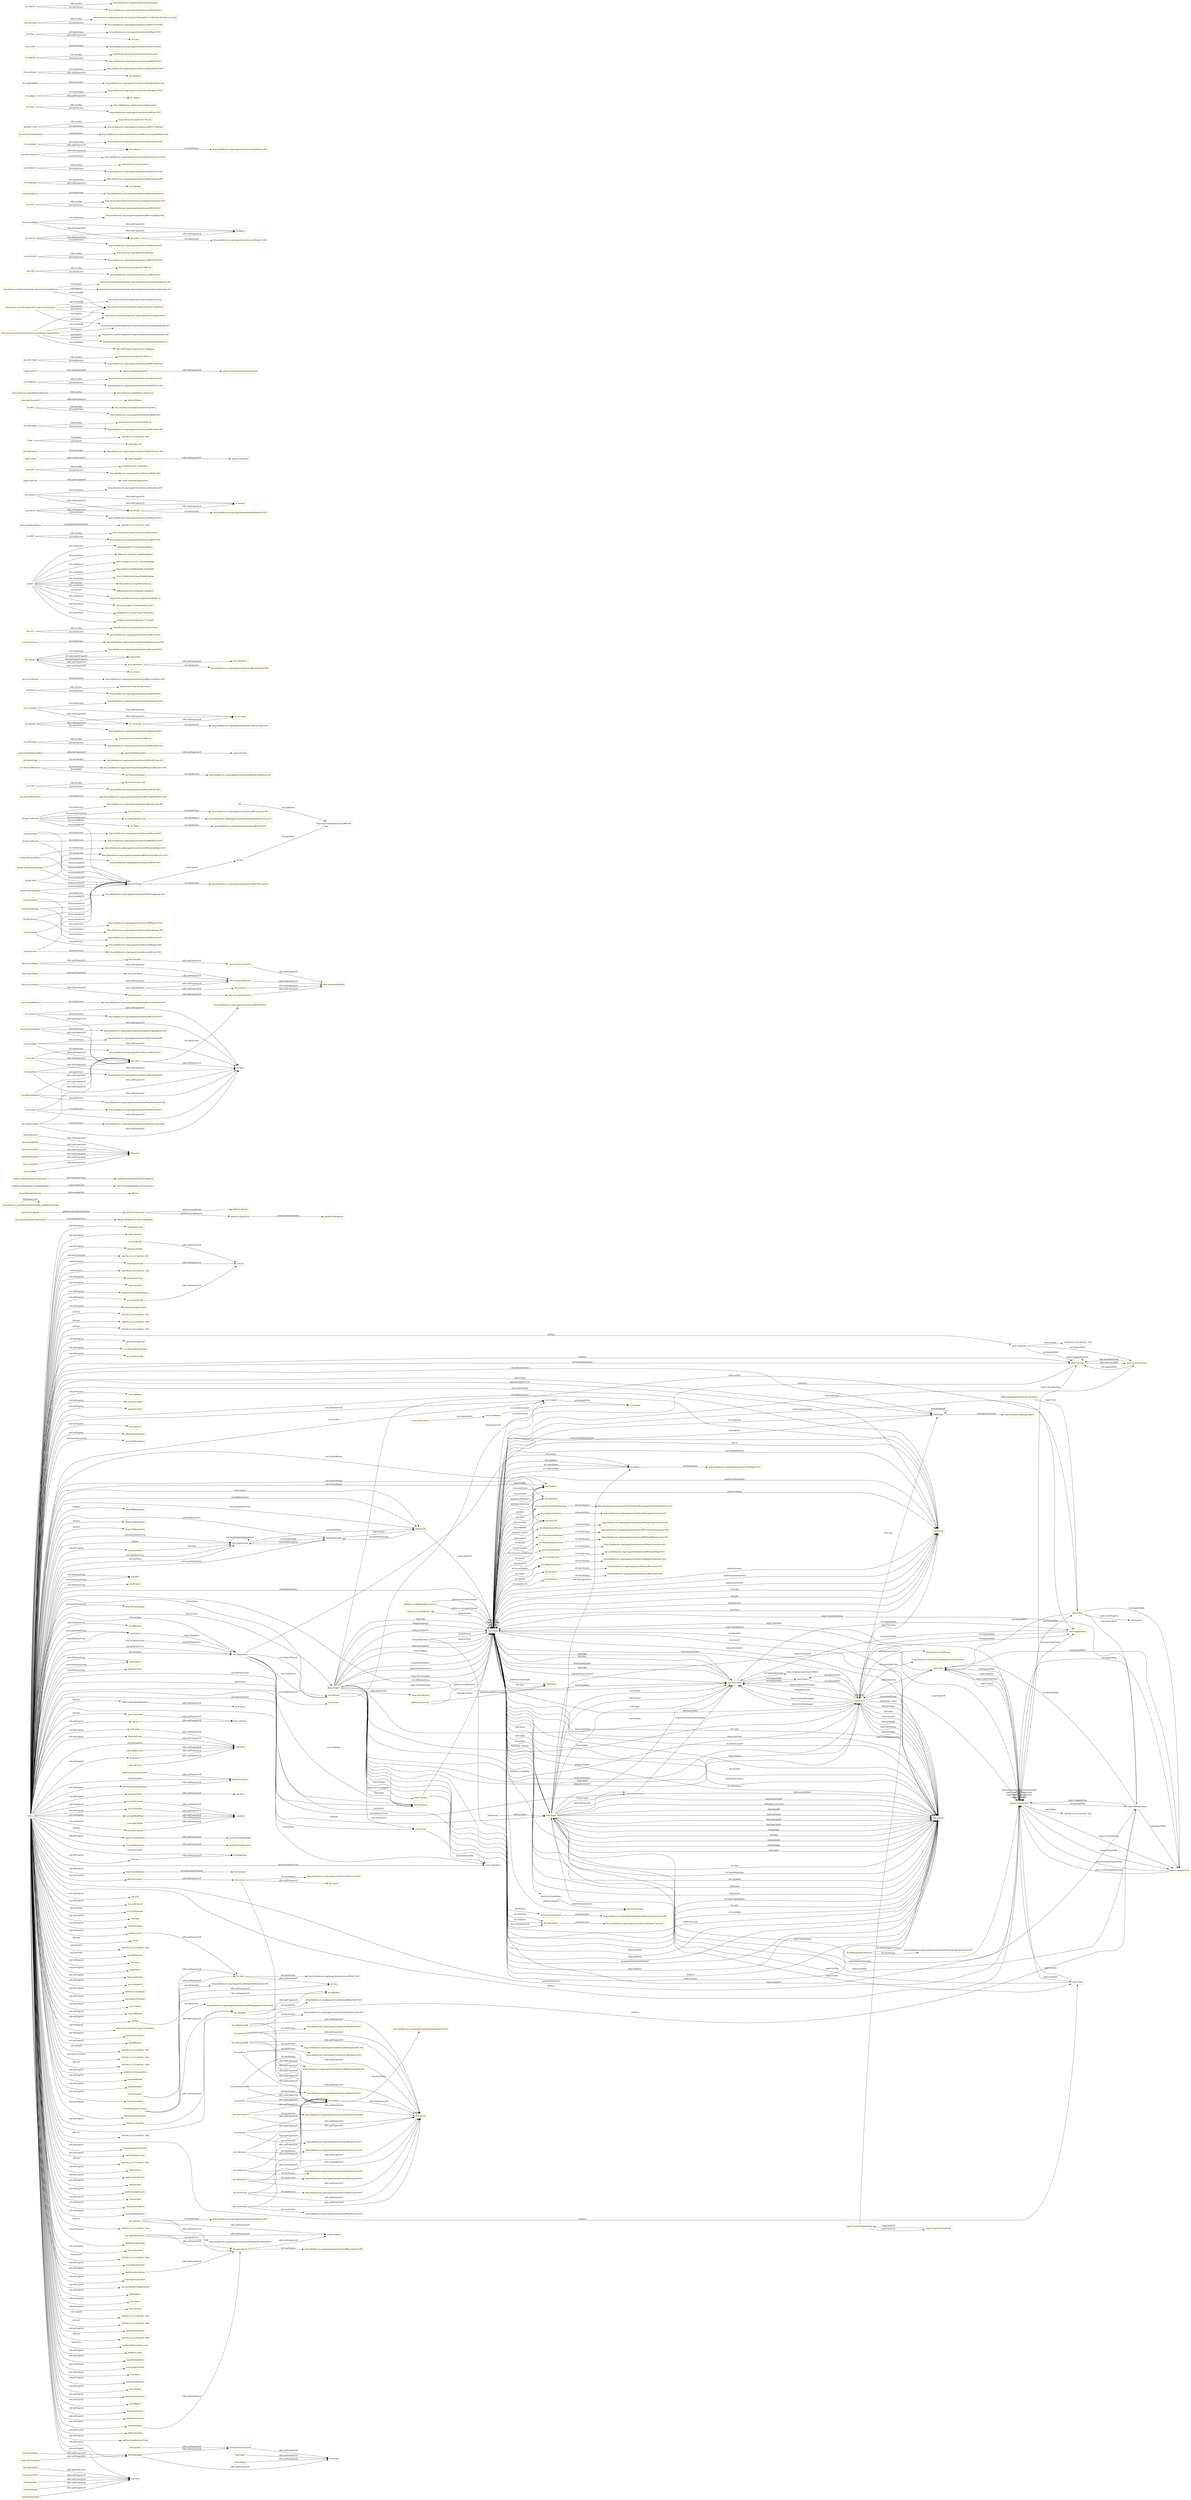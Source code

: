 digraph ar2dtool_diagram { 
rankdir=LR;
size="1501"
node [shape = rectangle, color="orange"]; "scm:SCMVocabulary" "scm:SCMHarvester" "scm:TrueMerge" "scm:Merge" "scm:FastForward" "scm:Commit" "scm:Branch" "scm:Action" "scm:Repository" "doap:BKRepository" "doap:ArchRepository" "doap:CVSRepository" "-50878c22:1537e9f35fc:-7ffb" "org:Organization" "org:Project" "org:Membership" "org:Role" "org:OrganizationalCollaboration" "org:Product" "org:Person" "org:ORGVocabulary" "org:Affiliation" "skos:Concept" "ff6edbc7f0489157ac38e5314a4dfaba" "org:Position" "platform:Operation" "platform:Result" "platform:Endpoint" "platform:Signature" "platform:Parameter" "platform:Vocabulary" "platform:Domain" "platform:Harvester" "platform:LinkedDataMicroService" "platform:Entry" "foaf:Image" "foaf:Project" "foaf:Agent" "foaf:Document" "rdfs:Class" "http://www.w3.org/2003/01/geo/wgs84_pos#SpatialThing" "foaf:OnlineAccount" "foaf:Person" "foaf:Organization" "foaf:Group" "-50878c22:1537e9f35fc:-7ff5" "skos:OrderedCollection" "skos:Collection" "skos:ConceptScheme" "a5abf02d149abe48ab120060b4d92dbc" "orgw3:Post" "6a99d104cbb2f5d858ac0f6f33d9ef56" "f0862cedebfd88a393692d51f61fc9c0" "orgw3:Site" "orgw3:FormalOrganization" "orgw3:OrganizationalCollaboration" "7c0675f3348d09e5db2e5e87610ea91c" "orgw3:Organization" "orgw3:Role" "orgw3:OrganizationalUnit" "orgw3:ChangeEvent" "orgw3:Membership" ; /*classes style*/
	"skos:definition" -> "skos:note" [ label = "rdfs:subPropertyOf" ];
	"dct:created" -> "dc:date" [ label = "rdfs:subPropertyOf" ];
	"dct:created" -> "http://dublincore.org/usage/terms/history/#created-003" [ label = "dct:hasVersion" ];
	"dct:created" -> "dct:date" [ label = "rdfs:subPropertyOf" ];
	"foaf:skypeID" -> "foaf:nick" [ label = "rdfs:subPropertyOf" ];
	"dct:accrualMethod" -> "http://dublincore.org/usage/terms/history/#accrualMethod-003" [ label = "dct:hasVersion" ];
	"skos:narrowerTransitive" -> "skos:semanticRelation" [ label = "rdfs:subPropertyOf" ];
	"dct:BibliographicResource" -> "http://dublincore.org/usage/terms/history/#BibliographicResource-001" [ label = "dct:hasVersion" ];
	"dctype:Sound" -> "dct:DCMIType" [ label = "dcam:memberOf" ];
	"dctype:Sound" -> "http://dublincore.org/usage/terms/history/#Sound-003" [ label = "dct:hasVersion" ];
	"dct:accrualPeriodicity" -> "http://dublincore.org/usage/terms/history/#accrualPeriodicity-003" [ label = "dct:hasVersion" ];
	"dct:LicenseDocument" -> "http://dublincore.org/usage/terms/history/#LicenseDocument-001" [ label = "dct:hasVersion" ];
	"dct:description" -> "dc:description" [ label = "rdfs:subPropertyOf" ];
	"dct:description" -> "http://dublincore.org/usage/terms/history/#descriptionT-001" [ label = "dct:hasVersion" ];
	"scm:lastBuildDate" -> "scm:date" [ label = "rdfs:subPropertyOf" ];
	"dctype:Software" -> "dct:DCMIType" [ label = "dcam:memberOf" ];
	"dctype:Software" -> "http://dublincore.org/usage/terms/history/#Software-003" [ label = "dct:hasVersion" ];
	"dct:UDC" -> "http://www.udcc.org/" [ label = "rdfs:seeAlso" ];
	"dct:UDC" -> "http://dublincore.org/usage/terms/history/#UDC-003" [ label = "dct:hasVersion" ];
	"dct:isReplacedBy" -> "dc:relation" [ label = "rdfs:subPropertyOf" ];
	"dct:isReplacedBy" -> "dct:relation" [ label = "rdfs:subPropertyOf" ];
	"dct:isReplacedBy" -> "http://dublincore.org/usage/terms/history/#isReplacedBy-003" [ label = "dct:hasVersion" ];
	"skos:mappingRelation" -> "skos:semanticRelation" [ label = "rdfs:subPropertyOf" ];
	"dct:hasPart" -> "dc:relation" [ label = "rdfs:subPropertyOf" ];
	"dct:hasPart" -> "http://dublincore.org/usage/terms/history/#hasPart-003" [ label = "dct:hasVersion" ];
	"dct:hasPart" -> "dct:relation" [ label = "rdfs:subPropertyOf" ];
	"dct:Agent" -> "http://dublincore.org/usage/terms/history/#Agent-001" [ label = "dct:hasVersion" ];
	"scm:Commit" -> "scm:Merge" [ label = "owl:disjointWith" ];
	"dctype:InteractiveResource" -> "dct:DCMIType" [ label = "dcam:memberOf" ];
	"dctype:InteractiveResource" -> "http://dublincore.org/usage/terms/history/#InteractiveResource-003" [ label = "dct:hasVersion" ];
	"skos:broader" -> "skos:broaderTransitive" [ label = "rdfs:subPropertyOf" ];
	"dct:source" -> "dc:source" [ label = "rdfs:subPropertyOf" ];
	"dct:source" -> "dct:relation" [ label = "rdfs:subPropertyOf" ];
	"dct:source" -> "http://dublincore.org/usage/terms/history/#sourceT-001" [ label = "dct:hasVersion" ];
	"skos:ConceptScheme" -> "skos:Concept" [ label = "owl:disjointWith" ];
	"dct:PhysicalResource" -> "http://dublincore.org/usage/terms/history/#PhysicalResource-001" [ label = "dct:hasVersion" ];
	"dct:relation" -> "http://dublincore.org/usage/terms/history/#relationT-001" [ label = "dct:hasVersion" ];
	"dct:relation" -> "dc:relation" [ label = "rdfs:subPropertyOf" ];
	"dct:isPartOf" -> "dc:relation" [ label = "rdfs:subPropertyOf" ];
	"dct:isPartOf" -> "dct:relation" [ label = "rdfs:subPropertyOf" ];
	"dct:isPartOf" -> "http://dublincore.org/usage/terms/history/#isPartOf-003" [ label = "dct:hasVersion" ];
	"foaf:weblog" -> "foaf:page" [ label = "rdfs:subPropertyOf" ];
	"platform:description" -> "dct:description" [ label = "rdfs:subPropertyOf" ];
	"dct:MediaType" -> "http://dublincore.org/usage/terms/history/#MediaType-001" [ label = "dct:hasVersion" ];
	"orgw3:originalOrganization" -> "prov:used" [ label = "rdfs:subPropertyOf" ];
	"dct:AgentClass" -> "http://dublincore.org/usage/terms/history/#AgentClass-003" [ label = "dct:hasVersion" ];
	"orgw3:hasPrimarySite" -> "orgw3:hasSite" [ label = "rdfs:subPropertyOf" ];
	"dct:tableOfContents" -> "dct:description" [ label = "rdfs:subPropertyOf" ];
	"dct:tableOfContents" -> "dc:description" [ label = "rdfs:subPropertyOf" ];
	"dct:tableOfContents" -> "http://dublincore.org/usage/terms/history/#tableOfContents-003" [ label = "dct:hasVersion" ];
	"dct:RFC5646" -> "http://www.ietf.org/rfc/rfc5646.txt" [ label = "rdfs:seeAlso" ];
	"dct:RFC5646" -> "http://dublincore.org/usage/terms/history/#RFC5646-001" [ label = "dct:hasVersion" ];
	"skos:broadMatch" -> "skos:broader" [ label = "rdfs:subPropertyOf" ];
	"skos:broadMatch" -> "skos:mappingRelation" [ label = "rdfs:subPropertyOf" ];
	"dct:dateCopyrighted" -> "dct:date" [ label = "rdfs:subPropertyOf" ];
	"dct:dateCopyrighted" -> "dc:date" [ label = "rdfs:subPropertyOf" ];
	"dct:dateCopyrighted" -> "http://dublincore.org/usage/terms/history/#dateCopyrighted-002" [ label = "dct:hasVersion" ];
	"dct:coverage" -> "http://dublincore.org/usage/terms/history/#coverageT-001" [ label = "dct:hasVersion" ];
	"dct:coverage" -> "dc:coverage" [ label = "rdfs:subPropertyOf" ];
	"dct:NLM" -> "http://wwwcf.nlm.nih.gov/class/" [ label = "rdfs:seeAlso" ];
	"dct:NLM" -> "http://dublincore.org/usage/terms/history/#NLM-002" [ label = "dct:hasVersion" ];
	"dct:accrualPolicy" -> "http://dublincore.org/usage/terms/history/#accrualPolicy-003" [ label = "dct:hasVersion" ];
	"skos:related" -> "skos:semanticRelation" [ label = "rdfs:subPropertyOf" ];
	"dct:creator" -> "http://dublincore.org/usage/terms/history/#creatorT-002" [ label = "dct:hasVersion" ];
	"dct:creator" -> "foaf:maker" [ label = "owl:equivalentProperty" ];
	"dct:creator" -> "dct:contributor" [ label = "rdfs:subPropertyOf" ];
	"dct:creator" -> "dc:creator" [ label = "rdfs:subPropertyOf" ];
	"dct:provenance" -> "http://dublincore.org/usage/terms/history/#provenance-002" [ label = "dct:hasVersion" ];
	"dctype:Collection" -> "dct:DCMIType" [ label = "dcam:memberOf" ];
	"dctype:Collection" -> "http://dublincore.org/usage/terms/history/#Collection-003" [ label = "dct:hasVersion" ];
	"dct:LCC" -> "http://lcweb.loc.gov/catdir/cpso/lcco/lcco.html" [ label = "rdfs:seeAlso" ];
	"dct:LCC" -> "http://dublincore.org/usage/terms/history/#LCC-003" [ label = "dct:hasVersion" ];
	"dctype:PhysicalObject" -> "dct:DCMIType" [ label = "dcam:memberOf" ];
	"dctype:PhysicalObject" -> "http://dublincore.org/usage/terms/history/#PhysicalObject-003" [ label = "dct:hasVersion" ];
	"orgw3:" -> "0d6e4a5f3fdf37274537fd5b1dff18b1" [ label = "dct:contributor" ];
	"orgw3:" -> "d86dc3f1c3abfee013a8e69fbeff89ef" [ label = "dct:contributor" ];
	"orgw3:" -> "46871d3368c4413a33173903f4298d08" [ label = "dct:contributor" ];
	"orgw3:" -> "09e2aa954212e2f9ba62d6c7b3bf4db8" [ label = "dct:contributor" ];
	"orgw3:" -> "3d2111f2865526b55ba43f3ddb74a5be" [ label = "dct:contributor" ];
	"orgw3:" -> "http://www.w3.org/TR/vocab-org/" [ label = "rdfs:seeAlso" ];
	"orgw3:" -> "0b0d3f42a455d51f2d9eb49138da6f22" [ label = "dct:contributor" ];
	"orgw3:" -> "http://www.opendatacommons.org/licenses/pddl/1.0/" [ label = "dct:license" ];
	"orgw3:" -> "3353a25832d0e75559c96a8287ac5817" [ label = "dct:contributor" ];
	"orgw3:" -> "dd2bfa421f15c2bed7a5ad77b41c65fc" [ label = "dct:contributor" ];
	"orgw3:" -> "ab5b8ce1020ed5358f1e4ce177cfcc66" [ label = "dct:contributor" ];
	"dct:title" -> "dc:title" [ label = "rdfs:subPropertyOf" ];
	"dct:title" -> "http://dublincore.org/usage/terms/history/#titleT-002" [ label = "dct:hasVersion" ];
	"dct:IMT" -> "http://www.iana.org/assignments/media-types/" [ label = "rdfs:seeAlso" ];
	"dct:IMT" -> "http://dublincore.org/usage/terms/history/#IMT-004" [ label = "dct:hasVersion" ];
	"dct:LocationPeriodOrJurisdiction" -> "http://dublincore.org/usage/terms/history/#LocationPeriodOrJurisdiction-001" [ label = "dct:hasVersion" ];
	"prov:wasDerivedFrom" -> "-50878c22:1537e9f35fc:-7fe9" [ label = "owl:propertyChainAxiom" ];
	"dct:medium" -> "http://dublincore.org/usage/terms/history/#medium-003" [ label = "dct:hasVersion" ];
	"dct:medium" -> "dct:format" [ label = "rdfs:subPropertyOf" ];
	"dct:medium" -> "dc:format" [ label = "rdfs:subPropertyOf" ];
	"dct:available" -> "http://dublincore.org/usage/terms/history/#available-003" [ label = "dct:hasVersion" ];
	"dct:available" -> "dc:date" [ label = "rdfs:subPropertyOf" ];
	"dct:available" -> "dct:date" [ label = "rdfs:subPropertyOf" ];
	"orgw3:Membership" -> "orgw3:ChangeEvent" [ label = "owl:disjointWith" ];
	"orgw3:Membership" -> "orgw3:Site" [ label = "owl:disjointWith" ];
	"foaf:icqChatID" -> "foaf:nick" [ label = "rdfs:subPropertyOf" ];
	"skos:changeNote" -> "skos:note" [ label = "rdfs:subPropertyOf" ];
	"skos:prefLabel" -> "rdfs:label" [ label = "rdfs:subPropertyOf" ];
	"orgw3:hasRegisteredSite" -> "orgw3:hasPrimarySite" [ label = "rdfs:subPropertyOf" ];
	"orgw3:hasUnit" -> "orgw3:hasSubOrganization" [ label = "rdfs:subPropertyOf" ];
	"dct:hasFormat" -> "http://dublincore.org/usage/terms/history/#hasFormat-003" [ label = "dct:hasVersion" ];
	"dct:hasFormat" -> "dct:relation" [ label = "rdfs:subPropertyOf" ];
	"dct:hasFormat" -> "dc:relation" [ label = "rdfs:subPropertyOf" ];
	"foaf:homepage" -> "foaf:page" [ label = "rdfs:subPropertyOf" ];
	"foaf:homepage" -> "foaf:isPrimaryTopicOf" [ label = "rdfs:subPropertyOf" ];
	"scm:projectId" -> "scm:id" [ label = "rdfs:subPropertyOf" ];
	"dct:LinguisticSystem" -> "http://dublincore.org/usage/terms/history/#LinguisticSystem-001" [ label = "dct:hasVersion" ];
	"org:id" -> "skos:notation" [ label = "rdfs:subPropertyOf" ];
	"dct:DDC" -> "http://www.oclc.org/dewey/" [ label = "rdfs:seeAlso" ];
	"dct:DDC" -> "http://dublincore.org/usage/terms/history/#DDC-003" [ label = "dct:hasVersion" ];
	"skos:broaderTransitive" -> "skos:semanticRelation" [ label = "rdfs:subPropertyOf" ];
	"orgw3:headOf" -> "orgw3:memberOf" [ label = "rdfs:subPropertyOf" ];
	"dct:FileFormat" -> "http://dublincore.org/usage/terms/history/#FileFormat-001" [ label = "dct:hasVersion" ];
	"doap:" -> "-50878c22:1537e9f35fc:-7ffc" [ label = "foaf:maker" ];
	"doap:" -> "foaf:index.rdf" [ label = "owl:imports" ];
	"skos:narrowMatch" -> "skos:narrower" [ label = "rdfs:subPropertyOf" ];
	"skos:narrowMatch" -> "skos:mappingRelation" [ label = "rdfs:subPropertyOf" ];
	"skos:hiddenLabel" -> "rdfs:label" [ label = "rdfs:subPropertyOf" ];
	"dct:RFC4646" -> "http://www.ietf.org/rfc/rfc4646.txt" [ label = "rdfs:seeAlso" ];
	"dct:RFC4646" -> "http://dublincore.org/usage/terms/history/#RFC4646-001" [ label = "dct:hasVersion" ];
	"dct:Frequency" -> "http://dublincore.org/usage/terms/history/#Frequency-001" [ label = "dct:hasVersion" ];
	"foaf:maker" -> "dct:creator" [ label = "owl:equivalentProperty" ];
	"dct:bibliographicCitation" -> "http://dublincore.org/usage/terms/history/#bibliographicCitation-002" [ label = "dct:hasVersion" ];
	"dct:bibliographicCitation" -> "dc:identifier" [ label = "rdfs:subPropertyOf" ];
	"dct:bibliographicCitation" -> "dct:identifier" [ label = "rdfs:subPropertyOf" ];
	"dct:replaces" -> "http://dublincore.org/usage/terms/history/#replaces-003" [ label = "dct:hasVersion" ];
	"dct:replaces" -> "dc:relation" [ label = "rdfs:subPropertyOf" ];
	"dct:replaces" -> "dct:relation" [ label = "rdfs:subPropertyOf" ];
	"dct:Box" -> "http://dublincore.org/documents/dcmi-box/" [ label = "rdfs:seeAlso" ];
	"dct:Box" -> "http://dublincore.org/usage/terms/history/#Box-003" [ label = "dct:hasVersion" ];
	"orgw3:Organization" -> "orgw3:Role" [ label = "owl:disjointWith" ];
	"orgw3:Organization" -> "orgw3:ChangeEvent" [ label = "owl:disjointWith" ];
	"orgw3:Organization" -> "foaf:Organization" [ label = "owl:equivalentClass" ];
	"orgw3:Organization" -> "orgw3:Membership" [ label = "owl:disjointWith" ];
	"orgw3:Organization" -> "orgw3:Site" [ label = "owl:disjointWith" ];
	"orgw3:Organization" -> "-50878c22:1537e9f35fc:-7ff2" [ label = "owl:hasKey" ];
	"scm:lastCommit" -> "scm:date" [ label = "rdfs:subPropertyOf" ];
	"skos:topConceptOf" -> "skos:inScheme" [ label = "rdfs:subPropertyOf" ];
	"doap:old-homepage" -> "foaf:homepage" [ label = "rdfs:subPropertyOf" ];
	"dct:" -> "http://purl.org/dc/aboutdcmi#DCMI" [ label = "dct:publisher" ];
	"http://www.w3.org/2004/02/skos/core" -> "http://www.w3.org/TR/skos-reference/" [ label = "rdfs:seeAlso" ];
	"foaf:openid" -> "foaf:isPrimaryTopicOf" [ label = "rdfs:subPropertyOf" ];
	"dct:temporal" -> "dct:coverage" [ label = "rdfs:subPropertyOf" ];
	"dct:temporal" -> "http://dublincore.org/usage/terms/history/#temporal-003" [ label = "dct:hasVersion" ];
	"dct:temporal" -> "dc:coverage" [ label = "rdfs:subPropertyOf" ];
	"dct:ISO639-2" -> "http://lcweb.loc.gov/standards/iso639-2/langhome.html" [ label = "rdfs:seeAlso" ];
	"dct:ISO639-2" -> "http://dublincore.org/usage/terms/history/#ISO639-2-003" [ label = "dct:hasVersion" ];
	"dct:valid" -> "dc:date" [ label = "rdfs:subPropertyOf" ];
	"dct:valid" -> "dct:date" [ label = "rdfs:subPropertyOf" ];
	"dct:valid" -> "http://dublincore.org/usage/terms/history/#valid-003" [ label = "dct:hasVersion" ];
	"scm:signUpDate" -> "scm:date" [ label = "rdfs:subPropertyOf" ];
	"skos:relatedMatch" -> "skos:related" [ label = "rdfs:subPropertyOf" ];
	"skos:relatedMatch" -> "skos:mappingRelation" [ label = "rdfs:subPropertyOf" ];
	"orgw3:subOrganizationOf" -> "orgw3:transitiveSubOrganizationOf" [ label = "rdfs:subPropertyOf" ];
	"dct:RFC3066" -> "http://www.ietf.org/rfc/rfc3066.txt" [ label = "rdfs:seeAlso" ];
	"dct:RFC3066" -> "http://dublincore.org/usage/terms/history/#RFC3066-002" [ label = "dct:hasVersion" ];
	"doap:name" -> "rdfs:label" [ label = "rdfs:subPropertyOf" ];
	"platform:providesDomain" -> "platform:domain" [ label = "rdfs:subPropertyOf" ];
	"http://www.smartdeveloperhub.org/vocabulary/scm" -> "http://www.smartdeveloperhub.org/vocabulary/v1/organization" [ label = "owl:imports" ];
	"http://www.smartdeveloperhub.org/vocabulary/scm" -> "http://www.smartdeveloperhub.org/vocabulary/v1/platform" [ label = "owl:imports" ];
	"http://www.smartdeveloperhub.org/vocabulary/scm" -> "http://www.smartdeveloperhub.org/vocabulary/external/doap/doap.rdf" [ label = "owl:imports" ];
	"http://www.smartdeveloperhub.org/vocabulary/scm" -> "http://www.smartdeveloperhub.org/vocabulary/v1/scm" [ label = "owl:versionIRI" ];
	"dct:extent" -> "http://dublincore.org/usage/terms/history/#extent-003" [ label = "dct:hasVersion" ];
	"dct:extent" -> "dc:format" [ label = "rdfs:subPropertyOf" ];
	"dct:extent" -> "dct:format" [ label = "rdfs:subPropertyOf" ];
	"dct:MediaTypeOrExtent" -> "http://dublincore.org/usage/terms/history/#MediaTypeOrExtent-001" [ label = "dct:hasVersion" ];
	"dct:URI" -> "http://www.ietf.org/rfc/rfc3986.txt" [ label = "rdfs:seeAlso" ];
	"dct:URI" -> "http://dublincore.org/usage/terms/history/#URI-003" [ label = "dct:hasVersion" ];
	"dct:date" -> "http://dublincore.org/usage/terms/history/#dateT-001" [ label = "dct:hasVersion" ];
	"dct:date" -> "dc:date" [ label = "rdfs:subPropertyOf" ];
	"dct:PhysicalMedium" -> "http://dublincore.org/usage/terms/history/#PhysicalMedium-001" [ label = "dct:hasVersion" ];
	"dct:W3CDTF" -> "http://www.w3.org/TR/NOTE-datetime" [ label = "rdfs:seeAlso" ];
	"dct:W3CDTF" -> "http://dublincore.org/usage/terms/history/#W3CDTF-003" [ label = "dct:hasVersion" ];
	"dct:accessRights" -> "dc:rights" [ label = "rdfs:subPropertyOf" ];
	"dct:accessRights" -> "dct:rights" [ label = "rdfs:subPropertyOf" ];
	"dct:accessRights" -> "http://dublincore.org/usage/terms/history/#accessRights-002" [ label = "dct:hasVersion" ];
	"platform:title" -> "dct:title" [ label = "rdfs:subPropertyOf" ];
	"dct:ProvenanceStatement" -> "http://dublincore.org/usage/terms/history/#ProvenanceStatement-001" [ label = "dct:hasVersion" ];
	"org:OrganizationalCollaboration" -> "ff6edbc7f0489157ac38e5314a4dfaba" [ label = "owl:equivalentClass" ];
	"dct:TGN" -> "http://www.getty.edu/research/tools/vocabulary/tgn/index.html" [ label = "rdfs:seeAlso" ];
	"dct:TGN" -> "http://dublincore.org/usage/terms/history/#TGN-003" [ label = "dct:hasVersion" ];
	"dct:Jurisdiction" -> "http://dublincore.org/usage/terms/history/#Jurisdiction-001" [ label = "dct:hasVersion" ];
	"dct:DCMIType" -> "dctype:" [ label = "rdfs:seeAlso" ];
	"dct:DCMIType" -> "http://dublincore.org/usage/terms/history/#DCMIType-005" [ label = "dct:hasVersion" ];
	"orgw3:identifier" -> "skos:notation" [ label = "rdfs:subPropertyOf" ];
	"dct:language" -> "http://dublincore.org/usage/terms/history/#languageT-001" [ label = "dct:hasVersion" ];
	"dct:language" -> "dc:language" [ label = "rdfs:subPropertyOf" ];
	"orgw3:OrganizationalCollaboration" -> "6a99d104cbb2f5d858ac0f6f33d9ef56" [ label = "owl:equivalentClass" ];
	"foaf:Image" -> "http://schema.org/ImageObject" [ label = "owl:equivalentClass" ];
	"foaf:Person" -> "foaf:Project" [ label = "owl:disjointWith" ];
	"foaf:Person" -> "http://schema.org/Person" [ label = "owl:equivalentClass" ];
	"foaf:Person" -> "http://www.w3.org/2000/10/swap/pim/contact#Person" [ label = "owl:equivalentClass" ];
	"foaf:Person" -> "foaf:Organization" [ label = "owl:disjointWith" ];
	"orgw3:Head" -> "orgw3:headOf" [ label = "orgw3:roleProperty" ];
	"org:createdOn" -> "org:date" [ label = "rdfs:subPropertyOf" ];
	"dct:isRequiredBy" -> "dc:relation" [ label = "rdfs:subPropertyOf" ];
	"dct:isRequiredBy" -> "http://dublincore.org/usage/terms/history/#isRequiredBy-003" [ label = "dct:hasVersion" ];
	"dct:isRequiredBy" -> "dct:relation" [ label = "rdfs:subPropertyOf" ];
	"scm:createdOn" -> "scm:date" [ label = "rdfs:subPropertyOf" ];
	"dct:ISO639-3" -> "http://www.sil.org/iso639-3/" [ label = "rdfs:seeAlso" ];
	"dct:ISO639-3" -> "http://dublincore.org/usage/terms/history/#ISO639-3-001" [ label = "dct:hasVersion" ];
	"foaf:name" -> "rdfs:label" [ label = "rdfs:subPropertyOf" ];
	"dctype:Text" -> "dct:DCMIType" [ label = "dcam:memberOf" ];
	"dctype:Text" -> "http://dublincore.org/usage/terms/history/#Text-003" [ label = "dct:hasVersion" ];
	"orgw3:unitOf" -> "orgw3:subOrganizationOf" [ label = "rdfs:subPropertyOf" ];
	"dctype:MovingImage" -> "dct:DCMIType" [ label = "dcam:memberOf" ];
	"dctype:MovingImage" -> "http://dublincore.org/usage/terms/history/#MovingImage-003" [ label = "dct:hasVersion" ];
	"skos:historyNote" -> "skos:note" [ label = "rdfs:subPropertyOf" ];
	"dctype:Image" -> "dct:DCMIType" [ label = "dcam:memberOf" ];
	"dctype:Image" -> "http://dublincore.org/usage/terms/history/#Image-004" [ label = "dct:hasVersion" ];
	"skos:editorialNote" -> "skos:note" [ label = "rdfs:subPropertyOf" ];
	"dct:isVersionOf" -> "http://dublincore.org/usage/terms/history/#isVersionOf-003" [ label = "dct:hasVersion" ];
	"dct:isVersionOf" -> "dct:relation" [ label = "rdfs:subPropertyOf" ];
	"dct:isVersionOf" -> "dc:relation" [ label = "rdfs:subPropertyOf" ];
	"orgw3:resultedFrom" -> "prov:wasGeneratedBy" [ label = "rdfs:subPropertyOf" ];
	"orgw3:Site" -> "orgw3:ChangeEvent" [ label = "owl:disjointWith" ];
	"dct:conformsTo" -> "dc:relation" [ label = "rdfs:subPropertyOf" ];
	"dct:conformsTo" -> "http://dublincore.org/usage/terms/history/#conformsTo-003" [ label = "dct:hasVersion" ];
	"dct:conformsTo" -> "dct:relation" [ label = "rdfs:subPropertyOf" ];
	"dct:issued" -> "dct:date" [ label = "rdfs:subPropertyOf" ];
	"dct:issued" -> "http://dublincore.org/usage/terms/history/#issued-003" [ label = "dct:hasVersion" ];
	"dct:issued" -> "dc:date" [ label = "rdfs:subPropertyOf" ];
	"foaf:yahooChatID" -> "foaf:nick" [ label = "rdfs:subPropertyOf" ];
	"dct:abstract" -> "dct:description" [ label = "rdfs:subPropertyOf" ];
	"dct:abstract" -> "dc:description" [ label = "rdfs:subPropertyOf" ];
	"dct:abstract" -> "http://dublincore.org/usage/terms/history/#abstract-003" [ label = "dct:hasVersion" ];
	"dct:MethodOfAccrual" -> "http://dublincore.org/usage/terms/history/#MethodOfAccrual-001" [ label = "dct:hasVersion" ];
	"foaf:aimChatID" -> "foaf:nick" [ label = "rdfs:subPropertyOf" ];
	"scm:hasRepository" -> "platform:hasResource" [ label = "rdfs:subPropertyOf" ];
	"dctype:StillImage" -> "http://dublincore.org/usage/terms/history/#StillImage-003" [ label = "dct:hasVersion" ];
	"dctype:StillImage" -> "dct:DCMIType" [ label = "dcam:memberOf" ];
	"platform:consumesDomain" -> "platform:domain" [ label = "rdfs:subPropertyOf" ];
	"skos:exactMatch" -> "skos:closeMatch" [ label = "rdfs:subPropertyOf" ];
	"dct:audience" -> "http://dublincore.org/usage/terms/history/#audience-003" [ label = "dct:hasVersion" ];
	"dct:references" -> "dc:relation" [ label = "rdfs:subPropertyOf" ];
	"dct:references" -> "http://dublincore.org/usage/terms/history/#references-003" [ label = "dct:hasVersion" ];
	"dct:references" -> "dct:relation" [ label = "rdfs:subPropertyOf" ];
	"skos:scopeNote" -> "skos:note" [ label = "rdfs:subPropertyOf" ];
	"dct:alternative" -> "dct:title" [ label = "rdfs:subPropertyOf" ];
	"dct:alternative" -> "dc:title" [ label = "rdfs:subPropertyOf" ];
	"dct:alternative" -> "http://dublincore.org/usage/terms/history/#alternative-003" [ label = "dct:hasVersion" ];
	"skos:altLabel" -> "rdfs:label" [ label = "rdfs:subPropertyOf" ];
	"dct:identifier" -> "dc:identifier" [ label = "rdfs:subPropertyOf" ];
	"dct:identifier" -> "http://dublincore.org/usage/terms/history/#identifierT-001" [ label = "dct:hasVersion" ];
	"doap:homepage" -> "foaf:homepage" [ label = "rdfs:subPropertyOf" ];
	"skos:narrower" -> "skos:narrowerTransitive" [ label = "rdfs:subPropertyOf" ];
	"dct:instructionalMethod" -> "http://dublincore.org/usage/terms/history/#instructionalMethod-002" [ label = "dct:hasVersion" ];
	"dct:dateSubmitted" -> "dc:date" [ label = "rdfs:subPropertyOf" ];
	"dct:dateSubmitted" -> "dct:date" [ label = "rdfs:subPropertyOf" ];
	"dct:dateSubmitted" -> "http://dublincore.org/usage/terms/history/#dateSubmitted-002" [ label = "dct:hasVersion" ];
	"http://www.smartdeveloperhub.org/vocabulary/organization" -> "http://www.smartdeveloperhub.org/vocabulary/external/org/org.ttl" [ label = "owl:imports" ];
	"http://www.smartdeveloperhub.org/vocabulary/organization" -> "5b2739f763b472b263d7adc73c869a6a" [ label = "dct:contributor" ];
	"http://www.smartdeveloperhub.org/vocabulary/organization" -> "http://www.smartdeveloperhub.org/vocabulary/v1/platform" [ label = "owl:imports" ];
	"http://www.smartdeveloperhub.org/vocabulary/organization" -> "http://www.smartdeveloperhub.org/vocabulary/external/doap/doap.rdf" [ label = "owl:imports" ];
	"http://www.smartdeveloperhub.org/vocabulary/organization" -> "http://www.smartdeveloperhub.org/vocabulary/external/skos/skos.rdf" [ label = "owl:imports" ];
	"http://www.smartdeveloperhub.org/vocabulary/organization" -> "http://www.smartdeveloperhub.org/vocabulary/v1/organization" [ label = "owl:versionIRI" ];
	"dct:isFormatOf" -> "http://dublincore.org/usage/terms/history/#isFormatOf-003" [ label = "dct:hasVersion" ];
	"dct:isFormatOf" -> "dc:relation" [ label = "rdfs:subPropertyOf" ];
	"dct:isFormatOf" -> "dct:relation" [ label = "rdfs:subPropertyOf" ];
	"dctype:Event" -> "dct:DCMIType" [ label = "dcam:memberOf" ];
	"dctype:Event" -> "http://dublincore.org/usage/terms/history/#Event-003" [ label = "dct:hasVersion" ];
	"dct:mediator" -> "http://dublincore.org/usage/terms/history/#mediator-003" [ label = "dct:hasVersion" ];
	"dct:mediator" -> "dct:audience" [ label = "rdfs:subPropertyOf" ];
	"scm:firstCommit" -> "scm:date" [ label = "rdfs:subPropertyOf" ];
	"foaf:Organization" -> "foaf:Document" [ label = "owl:disjointWith" ];
	"foaf:Organization" -> "foaf:Person" [ label = "owl:disjointWith" ];
	"dct:Policy" -> "http://dublincore.org/usage/terms/history/#Policy-001" [ label = "dct:hasVersion" ];
	"dct:MethodOfInstruction" -> "http://dublincore.org/usage/terms/history/#MethodOfInstruction-001" [ label = "dct:hasVersion" ];
	"org:description" -> "dct:description" [ label = "rdfs:subPropertyOf" ];
	"dct:SizeOrDuration" -> "http://dublincore.org/usage/terms/history/#SizeOrDuration-001" [ label = "dct:hasVersion" ];
	"dct:isReferencedBy" -> "dc:relation" [ label = "rdfs:subPropertyOf" ];
	"dct:isReferencedBy" -> "dct:relation" [ label = "rdfs:subPropertyOf" ];
	"dct:isReferencedBy" -> "http://dublincore.org/usage/terms/history/#isReferencedBy-003" [ label = "dct:hasVersion" ];
	"foaf:msnChatID" -> "foaf:nick" [ label = "rdfs:subPropertyOf" ];
	"dct:RFC1766" -> "http://www.ietf.org/rfc/rfc1766.txt" [ label = "rdfs:seeAlso" ];
	"dct:RFC1766" -> "http://dublincore.org/usage/terms/history/#RFC1766-003" [ label = "dct:hasVersion" ];
	"http://www.smartdeveloperhub.org/vocabulary/platform" -> "http://www.smartdeveloperhub.org/vocabulary/external/dcmi/dctype.rdf" [ label = "owl:imports" ];
	"http://www.smartdeveloperhub.org/vocabulary/platform" -> "http://www.smartdeveloperhub.org/vocabulary/external/dcmi/dcterms.rdf" [ label = "owl:imports" ];
	"http://www.smartdeveloperhub.org/vocabulary/platform" -> "http://www.smartdeveloperhub.org/vocabulary/v1/platform" [ label = "owl:versionIRI" ];
	"dct:Point" -> "http://dublincore.org/documents/dcmi-point/" [ label = "rdfs:seeAlso" ];
	"dct:Point" -> "http://dublincore.org/usage/terms/history/#Point-003" [ label = "dct:hasVersion" ];
	"skos:closeMatch" -> "skos:mappingRelation" [ label = "rdfs:subPropertyOf" ];
	"dct:requires" -> "http://dublincore.org/usage/terms/history/#requires-003" [ label = "dct:hasVersion" ];
	"dct:requires" -> "dc:relation" [ label = "rdfs:subPropertyOf" ];
	"dct:requires" -> "dct:relation" [ label = "rdfs:subPropertyOf" ];
	"dct:rights" -> "http://dublincore.org/usage/terms/history/#rightsT-001" [ label = "dct:hasVersion" ];
	"dct:rights" -> "dc:rights" [ label = "rdfs:subPropertyOf" ];
	"dct:subject" -> "http://dublincore.org/usage/terms/history/#subjectT-002" [ label = "dct:hasVersion" ];
	"dct:subject" -> "dc:subject" [ label = "rdfs:subPropertyOf" ];
	"dct:PeriodOfTime" -> "http://dublincore.org/usage/terms/history/#PeriodOfTime-001" [ label = "dct:hasVersion" ];
	"foaf:isPrimaryTopicOf" -> "foaf:page" [ label = "rdfs:subPropertyOf" ];
	"scm:FastForward" -> "scm:TrueMerge" [ label = "owl:disjointWith" ];
	"dct:rightsHolder" -> "http://dublincore.org/usage/terms/history/#rightsHolder-002" [ label = "dct:hasVersion" ];
	"dct:spatial" -> "http://dublincore.org/usage/terms/history/#spatial-003" [ label = "dct:hasVersion" ];
	"dct:spatial" -> "dct:coverage" [ label = "rdfs:subPropertyOf" ];
	"dct:spatial" -> "dc:coverage" [ label = "rdfs:subPropertyOf" ];
	"dct:publisher" -> "http://dublincore.org/usage/terms/history/#publisherT-001" [ label = "dct:hasVersion" ];
	"dct:publisher" -> "dc:publisher" [ label = "rdfs:subPropertyOf" ];
	"dct:RightsStatement" -> "http://dublincore.org/usage/terms/history/#RightsStatement-001" [ label = "dct:hasVersion" ];
	"dct:MESH" -> "http://www.nlm.nih.gov/mesh/meshhome.html" [ label = "rdfs:seeAlso" ];
	"dct:MESH" -> "http://dublincore.org/usage/terms/history/#MESH-003" [ label = "dct:hasVersion" ];
	"foaf:img" -> "foaf:depiction" [ label = "rdfs:subPropertyOf" ];
	"foaf:Project" -> "foaf:Document" [ label = "owl:disjointWith" ];
	"foaf:Project" -> "foaf:Person" [ label = "owl:disjointWith" ];
	"platform:identifier" -> "dct:identifier" [ label = "rdfs:subPropertyOf" ];
	"org:title" -> "dct:title" [ label = "rdfs:subPropertyOf" ];
	"dct:Location" -> "http://dublincore.org/usage/terms/history/#Location-001" [ label = "dct:hasVersion" ];
	"dctype:Dataset" -> "dct:DCMIType" [ label = "dcam:memberOf" ];
	"dctype:Dataset" -> "http://dublincore.org/usage/terms/history/#Dataset-003" [ label = "dct:hasVersion" ];
	"orgw3:hasMember" -> "foaf:member" [ label = "owl:equivalentProperty" ];
	"dct:format" -> "http://dublincore.org/usage/terms/history/#formatT-001" [ label = "dct:hasVersion" ];
	"dct:format" -> "dc:format" [ label = "rdfs:subPropertyOf" ];
	"dctype:Service" -> "dct:DCMIType" [ label = "dcam:memberOf" ];
	"dctype:Service" -> "http://dublincore.org/usage/terms/history/#Service-003" [ label = "dct:hasVersion" ];
	"dct:LCSH" -> "http://dublincore.org/usage/terms/history/#LCSH-003" [ label = "dct:hasVersion" ];
	"foaf:Document" -> "foaf:Project" [ label = "owl:disjointWith" ];
	"foaf:Document" -> "foaf:Organization" [ label = "owl:disjointWith" ];
	"foaf:Document" -> "http://schema.org/CreativeWork" [ label = "owl:equivalentClass" ];
	"scm:committerId" -> "scm:id" [ label = "rdfs:subPropertyOf" ];
	"org:memberOf" -> "org:Organization" [ label = "rdfs:rain" ];
	"foaf:tipjar" -> "foaf:page" [ label = "rdfs:subPropertyOf" ];
	"dctype:" -> "http://purl.org/dc/aboutdcmi#DCMI" [ label = "dct:publisher" ];
	"dct:license" -> "dc:rights" [ label = "rdfs:subPropertyOf" ];
	"dct:license" -> "http://dublincore.org/usage/terms/history/#license-002" [ label = "dct:hasVersion" ];
	"dct:license" -> "dct:rights" [ label = "rdfs:subPropertyOf" ];
	"dct:type" -> "http://dublincore.org/usage/terms/history/#typeT-001" [ label = "dct:hasVersion" ];
	"dct:type" -> "dc:type" [ label = "rdfs:subPropertyOf" ];
	"dct:ISO3166" -> "http://www.iso.org/iso/en/prods-services/iso3166ma/02iso-3166-code-lists/list-en1.html" [ label = "rdfs:seeAlso" ];
	"dct:ISO3166" -> "http://dublincore.org/usage/terms/history/#ISO3166-004" [ label = "dct:hasVersion" ];
	"dct:contributor" -> "dc:contributor" [ label = "rdfs:subPropertyOf" ];
	"dct:contributor" -> "http://dublincore.org/usage/terms/history/#contributorT-001" [ label = "dct:hasVersion" ];
	"foaf:Agent" -> "dct:Agent" [ label = "owl:equivalentClass" ];
	"orgw3:Role" -> "orgw3:ChangeEvent" [ label = "owl:disjointWith" ];
	"orgw3:Role" -> "orgw3:Site" [ label = "owl:disjointWith" ];
	"orgw3:Role" -> "orgw3:Membership" [ label = "owl:disjointWith" ];
	"skos:Collection" -> "skos:ConceptScheme" [ label = "owl:disjointWith" ];
	"skos:Collection" -> "skos:Concept" [ label = "owl:disjointWith" ];
	"dct:Standard" -> "http://dublincore.org/usage/terms/history/#Standard-001" [ label = "dct:hasVersion" ];
	"platform:source" -> "dct:source" [ label = "rdfs:subPropertyOf" ];
	"skos:example" -> "skos:note" [ label = "rdfs:subPropertyOf" ];
	"dct:Period" -> "http://dublincore.org/documents/dcmi-period/" [ label = "rdfs:seeAlso" ];
	"dct:Period" -> "http://dublincore.org/usage/terms/history/#Period-003" [ label = "dct:hasVersion" ];
	"dct:modified" -> "dct:date" [ label = "rdfs:subPropertyOf" ];
	"dct:modified" -> "dc:date" [ label = "rdfs:subPropertyOf" ];
	"dct:modified" -> "http://dublincore.org/usage/terms/history/#modified-003" [ label = "dct:hasVersion" ];
	"dct:dateAccepted" -> "dc:date" [ label = "rdfs:subPropertyOf" ];
	"dct:dateAccepted" -> "http://dublincore.org/usage/terms/history/#dateAccepted-002" [ label = "dct:hasVersion" ];
	"dct:dateAccepted" -> "dct:date" [ label = "rdfs:subPropertyOf" ];
	"NULL" -> "org:role" [ label = "owl:onProperty" ];
	"NULL" -> "platform:description" [ label = "owl:onProperty" ];
	"NULL" -> "scm:isArchived" [ label = "owl:onProperty" ];
	"NULL" -> "scm:SCMDomain" [ label = "owl:hasValue" ];
	"NULL" -> "scm:tags" [ label = "owl:onProperty" ];
	"NULL" -> "doap:developer" [ label = "owl:onProperty" ];
	"NULL" -> "doap:Project" [ label = "owl:onClass" ];
	"NULL" -> "rdf:nil" [ label = "rdf:rest" ];
	"NULL" -> "-50878c22:1537e9f35fc:-7fef" [ label = "owl:unionOf" ];
	"NULL" -> "org:Membership" [ label = "owl:allValuesFrom" ];
	"NULL" -> "orgw3:Post" [ label = "rdf:first" ];
	"NULL" -> "org:ORGDomain" [ label = "owl:hasValue" ];
	"NULL" -> "foaf:mbox" [ label = "owl:onProperty" ];
	"NULL" -> "org:Organization" [ label = "owl:allValuesFrom" ];
	"NULL" -> "doap:tester" [ label = "owl:onProperty" ];
	"NULL" -> "doap:maintainer" [ label = "owl:onProperty" ];
	"NULL" -> "scm:isTargetOf" [ label = "owl:onProperty" ];
	"NULL" -> "platform:vocabulary" [ label = "owl:onProperty" ];
	"NULL" -> "scm:Branch" [ label = "owl:onClass" ];
	"NULL" -> "org:relatesToProject" [ label = "owl:onProperty" ];
	"NULL" -> "scm:location" [ label = "owl:onProperty" ];
	"NULL" -> "org:ORGVocabulary" [ label = "owl:someValuesFrom" ];
	"NULL" -> "scm:SCMVocabulary" [ label = "owl:someValuesFrom" ];
	"NULL" -> "org:isAffiliated" [ label = "owl:onProperty" ];
	"NULL" -> "scm:Repository" [ label = "owl:allValuesFrom" ];
	"NULL" -> "scm:Repository" [ label = "owl:hasValue" ];
	"NULL" -> "http://www.asahi-net.or.jp/~ax2s-kmtn/" [ label = "foaf:homepage" ];
	"NULL" -> "platform:hasValue" [ label = "owl:onProperty" ];
	"NULL" -> "org:affiliation" [ label = "owl:onProperty" ];
	"NULL" -> "-50878c22:1537e9f35fc:-7ff1" [ label = "owl:unionOf" ];
	"NULL" -> "-50878c22:1537e9f35fc:-7feb" [ label = "owl:intersectionOf" ];
	"NULL" -> "scm:Action" [ label = "owl:allValuesFrom" ];
	"NULL" -> "-50878c22:1537e9f35fc:-7fe8" [ label = "rdf:rest" ];
	"NULL" -> "foaf:name" [ label = "owl:onProperty" ];
	"NULL" -> "scm:lastCommit" [ label = "owl:onProperty" ];
	"NULL" -> "platform:correspondsTo" [ label = "owl:onProperty" ];
	"NULL" -> "org:hasMember" [ label = "owl:onProperty" ];
	"NULL" -> "foaf:depiction" [ label = "owl:onProperty" ];
	"NULL" -> "orgw3:identifier" [ label = "rdf:first" ];
	"NULL" -> "org:hasProject" [ label = "owl:onProperty" ];
	"NULL" -> "orgw3:Membership" [ label = "rdf:first" ];
	"NULL" -> "orgw3:Organization" [ label = "owl:allValuesFrom" ];
	"NULL" -> "skos:Concept" [ label = "owl:someValuesFrom" ];
	"NULL" -> "org:Person" [ label = "owl:someValuesFrom" ];
	"NULL" -> "doap:description" [ label = "owl:onProperty" ];
	"NULL" -> "scm:createdOn" [ label = "owl:onProperty" ];
	"NULL" -> "skos:Concept" [ label = "rdf:first" ];
	"NULL" -> "platform:hasSignature" [ label = "owl:onProperty" ];
	"NULL" -> "org:Project" [ label = "owl:allValuesFrom" ];
	"NULL" -> "xsd:boolean" [ label = "owl:onDataRange" ];
	"NULL" -> "xsd:string" [ label = "owl:someValuesFrom" ];
	"NULL" -> "-50878c22:1537e9f35fc:-7ff6" [ label = "rdf:rest" ];
	"NULL" -> "org:organizationPosition" [ label = "owl:onProperty" ];
	"NULL" -> "org:hasMembership" [ label = "owl:onProperty" ];
	"NULL" -> "scm:Commit" [ label = "owl:onClass" ];
	"NULL" -> "platform:Entry" [ label = "owl:allValuesFrom" ];
	"NULL" -> "foaf:img" [ label = "owl:onProperty" ];
	"NULL" -> "-50878c22:1537e9f35fc:-7fee" [ label = "rdf:rest" ];
	"NULL" -> "foaf:account" [ label = "owl:onProperty" ];
	"NULL" -> "xsd:string" [ label = "owl:onDataRange" ];
	"NULL" -> "foaf:Image" [ label = "owl:allValuesFrom" ];
	"NULL" -> "orgw3:classification" [ label = "owl:onProperty" ];
	"NULL" -> "platform:providesDomain" [ label = "owl:onProperty" ];
	"NULL" -> "rdfs:Resource" [ label = "owl:allValuesFrom" ];
	"NULL" -> "org:position" [ label = "owl:onProperty" ];
	"NULL" -> "platform:implements" [ label = "owl:onProperty" ];
	"NULL" -> "org:member" [ label = "owl:onProperty" ];
	"NULL" -> "org:Organization" [ label = "owl:hasValue" ];
	"NULL" -> "org:membershipOn" [ label = "owl:onProperty" ];
	"NULL" -> "platform:title" [ label = "owl:onProperty" ];
	"NULL" -> "org:createdOn" [ label = "owl:onProperty" ];
	"NULL" -> "scm:lastBuildStatus" [ label = "owl:onProperty" ];
	"NULL" -> "-50878c22:1537e9f35fc:-7fea" [ label = "rdf:rest" ];
	"NULL" -> "platform:targetType" [ label = "owl:onProperty" ];
	"NULL" -> "org:Role" [ label = "owl:someValuesFrom" ];
	"NULL" -> "doap:repository" [ label = "owl:onProperty" ];
	"NULL" -> "-50878c22:1537e9f35fc:-7ff4" [ label = "owl:unionOf" ];
	"NULL" -> "scm:isRepositoryOf" [ label = "owl:onProperty" ];
	"NULL" -> "org:organizationRole" [ label = "owl:onProperty" ];
	"NULL" -> "org:hasMemberOrganization" [ label = "owl:onProperty" ];
	"NULL" -> "skos:prefLabel" [ label = "owl:onProperty" ];
	"NULL" -> "foaf:depicts" [ label = "owl:onProperty" ];
	"NULL" -> "scm:owner" [ label = "owl:onProperty" ];
	"NULL" -> "org:roleType" [ label = "owl:onProperty" ];
	"NULL" -> "scm:Committer" [ label = "owl:someValuesFrom" ];
	"NULL" -> "org:Project" [ label = "owl:someValuesFrom" ];
	"NULL" -> "-50878c22:1537e9f35fc:-7fed" [ label = "owl:unionOf" ];
	"NULL" -> "-50878c22:1537e9f35fc:-7ff0" [ label = "rdf:rest" ];
	"NULL" -> "platform:hasResult" [ label = "owl:onProperty" ];
	"NULL" -> "scm:repositoryId" [ label = "owl:onProperty" ];
	"NULL" -> "org:Person" [ label = "owl:onClass" ];
	"NULL" -> "org:memberOf" [ label = "owl:onProperty" ];
	"NULL" -> "-50878c22:1537e9f35fc:-7ff9" [ label = "rdf:rest" ];
	"NULL" -> "orgw3:resultedFrom" [ label = "rdf:first" ];
	"NULL" -> "org:id" [ label = "owl:onProperty" ];
	"NULL" -> "mailto:edd@usefulinc.com" [ label = "foaf:mbox" ];
	"NULL" -> "org:Role" [ label = "owl:allValuesFrom" ];
	"NULL" -> "platform:name" [ label = "owl:onProperty" ];
	"NULL" -> "skos:Collection" [ label = "rdf:first" ];
	"NULL" -> "platform:source" [ label = "owl:onProperty" ];
	"NULL" -> "foaf:Agent" [ label = "rdf:first" ];
	"NULL" -> "org:Affiliation" [ label = "owl:allValuesFrom" ];
	"NULL" -> "foaf:Image" [ label = "owl:onClass" ];
	"NULL" -> "org:affiliationWith" [ label = "owl:onProperty" ];
	"NULL" -> "scm:mergeCommit" [ label = "owl:onProperty" ];
	"NULL" -> "doap:name" [ label = "owl:onProperty" ];
	"NULL" -> "scm:mbox" [ label = "owl:onProperty" ];
	"NULL" -> "org:Membership" [ label = "owl:someValuesFrom" ];
	"NULL" -> "scm:defaultBranch" [ label = "owl:onProperty" ];
	"NULL" -> "rdfs:Resource" [ label = "owl:onClass" ];
	"NULL" -> "scm:isPublic" [ label = "owl:onProperty" ];
	"NULL" -> "orgw3:hasMember" [ label = "owl:onProperty" ];
	"NULL" -> "org:hasOrganization" [ label = "owl:onProperty" ];
	"NULL" -> "platform:identifier" [ label = "owl:onProperty" ];
	"NULL" -> "org:affiliate" [ label = "owl:onProperty" ];
	"NULL" -> "doap:documenter" [ label = "owl:onProperty" ];
	"NULL" -> "platform:hasEntry" [ label = "owl:onProperty" ];
	"NULL" -> "orgw3:purpose" [ label = "owl:onProperty" ];
	"NULL" -> "platform:hasResourceType" [ label = "owl:onProperty" ];
	"NULL" -> "foaf:nick" [ label = "owl:onProperty" ];
	"NULL" -> "org:membership" [ label = "owl:onProperty" ];
	"NULL" -> "rdfs:comment" [ label = "owl:onProperty" ];
	"NULL" -> "platform:hasKey" [ label = "owl:onProperty" ];
	"NULL" -> "scm:Committer" [ label = "owl:onClass" ];
	"NULL" -> "-50878c22:1537e9f35fc:-7ff7" [ label = "owl:intersectionOf" ];
	"NULL" -> "org:title" [ label = "owl:onProperty" ];
	"NULL" -> "-50878c22:1537e9f35fc:-7ffa" [ label = "owl:unionOf" ];
	"NULL" -> "xsd:string" [ label = "owl:allValuesFrom" ];
	"NULL" -> "org:positionType" [ label = "owl:onProperty" ];
	"NULL" -> "scm:commitId" [ label = "owl:onProperty" ];
	"NULL" -> "platform:domain" [ label = "owl:onProperty" ];
	"NULL" -> "scm:hasRepository" [ label = "owl:onProperty" ];
	"NULL" -> "rdfs:label" [ label = "owl:onProperty" ];
	"NULL" -> "platform:providesOperation" [ label = "owl:onProperty" ];
	"NULL" -> "org:Product" [ label = "owl:allValuesFrom" ];
	"NULL" -> "doap:CVSRepository" [ label = "rdf:first" ];
	"NULL" -> "owl:Thing" [ label = "owl:allValuesFrom" ];
	"NULL" -> "doap:BKRepository" [ label = "rdf:first" ];
	"NULL" -> "platform:propertyPath" [ label = "owl:onProperty" ];
	"NULL" -> "-50878c22:1537e9f35fc:-7fec" [ label = "rdf:rest" ];
	"NULL" -> "foaf:homepage" [ label = "owl:onProperty" ];
	"NULL" -> "-50878c22:1537e9f35fc:-7ff8" [ label = "rdf:rest" ];
	"NULL" -> "org:description" [ label = "owl:onProperty" ];
	"NULL" -> "-50878c22:1537e9f35fc:-7ff3" [ label = "rdf:rest" ];
	"NULL" -> "org:Position" [ label = "owl:someValuesFrom" ];
	"NULL" -> "platform:isOptional" [ label = "owl:onProperty" ];
	"NULL" -> "orgw3:originalOrganization" [ label = "rdf:first" ];
	"NULL" -> "scm:defaultBranchName" [ label = "owl:onProperty" ];
	"NULL" -> "scm:performedBy" [ label = "owl:onProperty" ];
	"NULL" -> "foaf:Document" [ label = "owl:allValuesFrom" ];
	"NULL" -> "scm:codebase" [ label = "owl:onProperty" ];
	"NULL" -> "org:Person" [ label = "owl:allValuesFrom" ];
	"NULL" -> "scm:firstCommit" [ label = "owl:onProperty" ];
	"NULL" -> "org:Position" [ label = "owl:allValuesFrom" ];
	"NULL" -> "scm:hasCommit" [ label = "owl:onProperty" ];
	"NULL" -> "orgw3:Organization" [ label = "rdf:first" ];
	"NULL" -> "org:Organization" [ label = "owl:someValuesFrom" ];
	"NULL" -> "org:Organization" [ label = "rdf:first" ];
	"NULL" -> "scm:Commit" [ label = "owl:allValuesFrom" ];
	"NULL" -> "org:hasProduct" [ label = "owl:onProperty" ];
	"NULL" -> "xsd:dateTime" [ label = "owl:onDataRange" ];
	"NULL" -> "xsd:anyURI" [ label = "owl:onDataRange" ];
	"NULL" -> "scm:lastBuildDate" [ label = "owl:onProperty" ];
	"NULL" -> "scm:Repository" [ label = "owl:onClass" ];
	"NULL" -> "doap:ArchRepository" [ label = "rdf:first" ];
	"NULL" -> "scm:external" [ label = "owl:onProperty" ];
	"NULL" -> "foaf:OnlineAccount" [ label = "owl:allValuesFrom" ];
	"NULL" -> "scm:committerId" [ label = "owl:onProperty" ];
	"NULL" -> "platform:isSequence" [ label = "owl:onProperty" ];
	"dct:educationLevel" -> "dct:audience" [ label = "rdfs:subPropertyOf" ];
	"dct:educationLevel" -> "http://dublincore.org/usage/terms/history/#educationLevel-002" [ label = "dct:hasVersion" ];
	"scm:repositoryId" -> "scm:id" [ label = "rdfs:subPropertyOf" ];
	"dct:hasVersion" -> "http://dublincore.org/usage/terms/history/#hasVersion-003" [ label = "dct:hasVersion" ];
	"dct:hasVersion" -> "dc:relation" [ label = "rdfs:subPropertyOf" ];
	"dct:hasVersion" -> "dct:relation" [ label = "rdfs:subPropertyOf" ];
	"owl:Thing" -> "dct:LinguisticSystem" [ label = "dct:language" ];
	"owl:Thing" -> "dct:AgentClass" [ label = "dct:mediator" ];
	"owl:Thing" -> "foaf:Document" [ label = "foaf:page" ];
	"skos:ConceptScheme" -> "skos:Concept" [ label = "skos:hasTopConcept" ];
	"orgw3:Role" -> "rdf:Property" [ label = "orgw3:roleProperty" ];
	"orgw3:Organization" -> "orgw3:ChangeEvent" [ label = "orgw3:resultedFrom" ];
	"dctype:Collection" -> "dct:MethodOfAccrual" [ label = "dct:accrualMethod" ];
	"owl:Thing" -> "xsd:string" [ label = "org:title" ];
	"doap:Version" -> "rdfs:Literal" [ label = "doap:revision" ];
	"owl:Thing" -> "xsd:anyURI" [ label = "platform:source" ];
	"owl:Thing" -> "rdfs:Literal" [ label = "foaf:dnaChecksum" ];
	"foaf:Agent" -> "owl:Thing" [ label = "foaf:topic_interest" ];
	"foaf:Document" -> "owl:Thing" [ label = "foaf:sha1" ];
	"foaf:Image" -> "owl:Thing" [ label = "foaf:depicts" ];
	"doap:Project" -> "owl:Thing" [ label = "doap:download-mirror" ];
	"owl:Thing" -> "rdfs:Literal" [ label = "dct:title" ];
	"owl:Thing" -> "dct:AgentClass" [ label = "dct:audience" ];
	"owl:Thing" -> "rdfs:Literal" [ label = "dct:dateAccepted" ];
	"orgw3:Site" -> "owl:Thing" [ label = "orgw3:siteAddress" ];
	"doap:Project" -> "owl:Thing" [ label = "doap:old-homepage" ];
	"doap:Project" -> "owl:Thing" [ label = "doap:download-page" ];
	"owl:Thing" -> "platform:Vocabulary" [ label = "platform:vocabulary" ];
	"owl:Thing" -> "dct:Agent" [ label = "dct:creator" ];
	"foaf:Agent" -> "rdfs:Literal" [ label = "foaf:msnChatID" ];
	"foaf:Person" -> "rdfs:Literal" [ label = "foaf:family_name" ];
	"owl:Thing" -> "skos:ConceptScheme" [ label = "skos:inScheme" ];
	"foaf:OnlineAccount" -> "foaf:Document" [ label = "foaf:accountServiceHomepage" ];
	"org:Person" -> "org:Membership" [ label = "org:hasMembership" ];
	"owl:Thing" -> "xsd:boolean" [ label = "scm:isPublic" ];
	"orgw3:Membership" -> "foaf:Agent" [ label = "orgw3:member" ];
	"foaf:Agent" -> "owl:Thing" [ label = "foaf:mbox" ];
	"foaf:Person" -> "rdfs:Literal" [ label = "foaf:lastName" ];
	"platform:Harvester" -> "owl:Thing" [ label = "platform:hasResource" ];
	"owl:Thing" -> "dct:Standard" [ label = "dct:conformsTo" ];
	"scm:Branch" -> "scm:Action" [ label = "scm:isTargetOf" ];
	"foaf:Person" -> "foaf:Document" [ label = "foaf:workInfoHomepage" ];
	"platform:LinkedDataMicroService" -> "owl:Thing" [ label = "platform:providesDomain" ];
	"doap:Version" -> "rdfs:Literal" [ label = "doap:os" ];
	"foaf:Image" -> "foaf:Image" [ label = "foaf:thumbnail" ];
	"doap:Repository" -> "owl:Thing" [ label = "doap:browse" ];
	"orgw3:Post" -> "orgw3:Organization" [ label = "orgw3:postIn" ];
	"platform:Operation" -> "platform:Signature" [ label = "platform:hasSignature" ];
	"foaf:Agent" -> "orgw3:Membership" [ label = "orgw3:hasMembership" ];
	"doap:Project" -> "foaf:Person" [ label = "doap:maintainer" ];
	"doap:Project" -> "foaf:Person" [ label = "doap:tester" ];
	"doap:Project" -> "rdfs:Literal" [ label = "doap:language" ];
	"orgw3:Organization" -> "owl:Thing" [ label = "orgw3:purpose" ];
	"org:Project" -> "scm:Repository" [ label = "doap:repository" ];
	"scm:Branch" -> "scm:Merge" [ label = "scm:isSourceOf" ];
	"platform:Harvester" -> "rdfs:Class" [ label = "platform:hasResourceType" ];
	"org:Organization" -> "org:Person" [ label = "org:hasMember" ];
	"foaf:Agent" -> "orgw3:Organization" [ label = "orgw3:memberOf" ];
	"doap:Project" -> "owl:Thing" [ label = "doap:wiki" ];
	"doap:Repository" -> "rdfs:Literal" [ label = "doap:anon-root" ];
	"owl:Thing" -> "xsd:anyURI" [ label = "scm:location" ];
	"owl:Thing" -> "xsd:string" [ label = "platform:title" ];
	"foaf:Person" -> "foaf:Document" [ label = "foaf:schoolHomepage" ];
	"http://www.w3.org/2003/01/geo/wgs84_pos#SpatialThing" -> "http://www.w3.org/2003/01/geo/wgs84_pos#SpatialThing" [ label = "foaf:based_near" ];
	"skos:Concept" -> "skos:Concept" [ label = "skos:semanticRelation" ];
	"owl:Thing" -> "foaf:Image" [ label = "foaf:depiction" ];
	"owl:Thing" -> "platform:Domain" [ label = "platform:domain" ];
	"owl:Thing" -> "owl:Thing" [ label = "foaf:logo" ];
	"foaf:Agent" -> "owl:Thing" [ label = "foaf:made" ];
	"foaf:Agent" -> "foaf:OnlineAccount" [ label = "foaf:holdsAccount" ];
	"owl:Thing" -> "dct:MethodOfInstruction" [ label = "dct:instructionalMethod" ];
	"owl:Thing" -> "xsd:boolean" [ label = "scm:isArchived" ];
	"owl:Thing" -> "foaf:Document" [ label = "foaf:homepage" ];
	"foaf:Agent" -> "rdfs:Literal" [ label = "foaf:aimChatID" ];
	"owl:Thing" -> "rdfs:Literal" [ label = "doap:created" ];
	"org:Membership" -> "org:Person" [ label = "org:member" ];
	"owl:Thing" -> "rdfs:Literal" [ label = "dct:modified" ];
	"doap:Version" -> "owl:Thing" [ label = "doap:file-release" ];
	"foaf:Agent" -> "rdfs:Literal" [ label = "foaf:gender" ];
	"owl:Thing" -> "rdfs:Literal" [ label = "foaf:name" ];
	"dctype:Collection" -> "dct:Frequency" [ label = "dct:accrualPeriodicity" ];
	"doap:Project" -> "rdfs:Literal" [ label = "doap:audience" ];
	"scm:Repository" -> "scm:Committer" [ label = "scm:owner" ];
	"owl:Thing" -> "dct:LocationPeriodOrJurisdiction" [ label = "dct:coverage" ];
	"doap:Project" -> "foaf:Person" [ label = "doap:documenter" ];
	"orgw3:FormalOrganization" -> "orgw3:Site" [ label = "orgw3:hasRegisteredSite" ];
	"doap:Project" -> "foaf:Person" [ label = "doap:translator" ];
	"orgw3:OrganizationalUnit" -> "orgw3:FormalOrganization" [ label = "orgw3:unitOf" ];
	"platform:LinkedDataMicroService" -> "owl:Thing" [ label = "platform:consumesDomain" ];
	"doap:Project" -> "owl:Thing" [ label = "doap:homepage" ];
	"skos:Concept" -> "skos:ConceptScheme" [ label = "skos:topConceptOf" ];
	"owl:Thing" -> "dct:ProvenanceStatement" [ label = "dct:provenance" ];
	"owl:Thing" -> "xsd:boolean" [ label = "scm:external" ];
	"owl:Thing" -> "dct:LicenseDocument" [ label = "dct:license" ];
	"foaf:Agent" -> "rdfs:Literal" [ label = "foaf:age" ];
	"dctype:Collection" -> "dct:Policy" [ label = "dct:accrualPolicy" ];
	"doap:Project" -> "doap:Version" [ label = "doap:release" ];
	"owl:Thing" -> "xsd:string" [ label = "platform:description" ];
	"owl:Thing" -> "dct:Location" [ label = "dct:spatial" ];
	"scm:Repository" -> "xsd:string" [ label = "scm:defaultBranchName" ];
	"orgw3:Role" -> "owl:Thing" [ label = "orgw3:remuneration" ];
	"owl:Thing" -> "dct:Agent" [ label = "dct:publisher" ];
	"owl:Thing" -> "rdfs:Literal" [ label = "doap:name" ];
	"scm:TrueMerge" -> "scm:Commit" [ label = "scm:mergeCommit" ];
	"skos:Concept" -> "owl:Thing" [ label = "foaf:focus" ];
	"foaf:Person" -> "rdfs:Literal" [ label = "foaf:plan" ];
	"owl:Thing" -> "dct:Agent" [ label = "dct:contributor" ];
	"owl:Thing" -> "owl:Thing" [ label = "foaf:fundedBy" ];
	"doap:Project" -> "rdfs:Literal" [ label = "doap:platform" ];
	"foaf:Agent" -> "foaf:Document" [ label = "foaf:interest" ];
	"a5abf02d149abe48ab120060b4d92dbc" -> "7c0675f3348d09e5db2e5e87610ea91c" [ label = "orgw3:reportsTo" ];
	"org:Membership" -> "org:Organization" [ label = "org:membershipOn" ];
	"orgw3:Organization" -> "orgw3:ChangeEvent" [ label = "orgw3:changedBy" ];
	"owl:Thing" -> "dct:PeriodOfTime" [ label = "dct:temporal" ];
	"foaf:Agent" -> "rdfs:Literal" [ label = "foaf:jabberID" ];
	"foaf:Person" -> "foaf:Document" [ label = "foaf:workplaceHomepage" ];
	"owl:Thing" -> "foaf:Agent" [ label = "foaf:maker" ];
	"dct:PhysicalResource" -> "dct:PhysicalMedium" [ label = "dct:medium" ];
	"owl:Thing" -> "rdfs:Literal" [ label = "dct:dateCopyrighted" ];
	"doap:Project" -> "owl:Thing" [ label = "doap:mailing-list" ];
	"orgw3:Organization" -> "orgw3:Organization" [ label = "orgw3:linkedTo" ];
	"orgw3:Organization" -> "foaf:Agent" [ label = "orgw3:hasMember" ];
	"doap:Project" -> "rdfs:Resource" [ label = "doap:service-endpoint" ];
	"owl:Thing" -> "rdfs:Literal" [ label = "dct:date" ];
	"foaf:Agent" -> "rdfs:Literal" [ label = "foaf:birthday" ];
	"owl:Thing" -> "rdfs:Literal" [ label = "dct:available" ];
	"foaf:Agent" -> "rdfs:Literal" [ label = "foaf:status" ];
	"doap:Project" -> "doap:Specification" [ label = "doap:implements" ];
	"doap:Project" -> "owl:Thing" [ label = "doap:screenshots" ];
	"doap:Repository" -> "owl:Thing" [ label = "doap:location" ];
	"owl:Thing" -> "dct:RightsStatement" [ label = "dct:rights" ];
	"owl:Thing" -> "xsd:string" [ label = "org:description" ];
	"owl:Thing" -> "xsd:string" [ label = "platform:name" ];
	"orgw3:Site" -> "orgw3:Organization" [ label = "orgw3:siteOf" ];
	"owl:Thing" -> "rdfs:Class" [ label = "dct:type" ];
	"doap:Project" -> "foaf:Person" [ label = "doap:helper" ];
	"org:Organization" -> "org:Organization" [ label = "org:hasMemberOrganization" ];
	"owl:Thing" -> "dct:AgentClass" [ label = "dct:educationLevel" ];
	"platform:Signature" -> "platform:Parameter" [ label = "platform:hasParameter" ];
	"orgw3:ChangeEvent" -> "orgw3:Organization" [ label = "orgw3:originalOrganization" ];
	"owl:Thing" -> "dct:MediaTypeOrExtent" [ label = "dct:format" ];
	"foaf:Person" -> "rdfs:Literal" [ label = "foaf:surname" ];
	"orgw3:ChangeEvent" -> "orgw3:Organization" [ label = "orgw3:resultingOrganization" ];
	"orgw3:Organization" -> "orgw3:Organization" [ label = "orgw3:subOrganizationOf" ];
	"foaf:Person" -> "xsd:string" [ label = "orgw3:location" ];
	"foaf:Agent" -> "orgw3:Post" [ label = "orgw3:holds" ];
	"owl:Thing" -> "rdfs:Literal" [ label = "dct:alternative" ];
	"-50878c22:1537e9f35fc:-7ffb" -> "owl:Thing" [ label = "doap:module" ];
	"platform:Endpoint" -> "platform:Operation" [ label = "platform:providesOperation" ];
	"orgw3:Organization" -> "orgw3:Post" [ label = "orgw3:hasPost" ];
	"foaf:Document" -> "owl:Thing" [ label = "foaf:primaryTopic" ];
	"owl:Thing" -> "owl:Thing" [ label = "foaf:theme" ];
	"orgw3:Organization" -> "orgw3:Organization" [ label = "orgw3:hasSubOrganization" ];
	"scm:Repository" -> "scm:Branch" [ label = "scm:hasBranch" ];
	"orgw3:Organization" -> "owl:Thing" [ label = "orgw3:identifier" ];
	"foaf:Agent" -> "rdfs:Literal" [ label = "foaf:yahooChatID" ];
	"foaf:Person" -> "owl:Thing" [ label = "foaf:pastProject" ];
	"orgw3:Membership" -> "owl:Thing" [ label = "orgw3:memberDuring" ];
	"doap:Project" -> "foaf:Person" [ label = "doap:developer" ];
	"orgw3:Post" -> "foaf:Agent" [ label = "orgw3:heldBy" ];
	"foaf:Agent" -> "rdfs:Literal" [ label = "foaf:mbox_sha1sum" ];
	"owl:Thing" -> "xsd:string" [ label = "platform:propertyPath" ];
	"foaf:Person" -> "rdfs:Literal" [ label = "foaf:geekcode" ];
	"foaf:OnlineAccount" -> "rdfs:Literal" [ label = "foaf:accountName" ];
	"owl:Thing" -> "rdfs:Class" [ label = "platform:targetType" ];
	"foaf:Person" -> "orgw3:Organization" [ label = "orgw3:headOf" ];
	"foaf:Agent" -> "foaf:Document" [ label = "foaf:tipjar" ];
	"orgw3:Organization" -> "orgw3:Site" [ label = "orgw3:hasSite" ];
	"org:Person" -> "owl:Thing" [ label = "org:memberOf" ];
	"orgw3:Organization" -> "skos:Concept" [ label = "orgw3:classification" ];
	"scm:Repository" -> "scm:Branch" [ label = "scm:defaultBranch" ];
	"doap:Project" -> "owl:Thing" [ label = "doap:category" ];
	"owl:Thing" -> "xsd:string" [ label = "scm:tags" ];
	"owl:Thing" -> "dct:RightsStatement" [ label = "dct:accessRights" ];
	"owl:Thing" -> "xsd:dateTime" [ label = "scm:date" ];
	"foaf:Document" -> "owl:Thing" [ label = "foaf:topic" ];
	"owl:Thing" -> "foaf:Document" [ label = "foaf:isPrimaryTopicOf" ];
	"foaf:Person" -> "rdfs:Literal" [ label = "foaf:familyName" ];
	"doap:Project" -> "foaf:Organization" [ label = "doap:vendor" ];
	"foaf:Person" -> "rdfs:Literal" [ label = "foaf:firstName" ];
	"platform:Operation" -> "platform:Result" [ label = "platform:hasResult" ];
	"owl:Thing" -> "rdfs:Literal" [ label = "dct:created" ];
	"foaf:Person" -> "owl:Thing" [ label = "foaf:currentProject" ];
	"owl:Thing" -> "rdfs:Literal" [ label = "dct:identifier" ];
	"scm:Repository" -> "rdfs:Resource" [ label = "scm:codebase" ];
	"scm:Repository" -> "scm:Project" [ label = "scm:isRepositoryOf" ];
	"foaf:Agent" -> "foaf:Document" [ label = "foaf:weblog" ];
	"skos:Collection" -> "-50878c22:1537e9f35fc:-7ff5" [ label = "skos:member" ];
	"owl:Thing" -> "rdfs:Literal" [ label = "dct:issued" ];
	"doap:Project" -> "owl:Thing" [ label = "doap:bug-database" ];
	"owl:Thing" -> "xsd:string" [ label = "scm:id" ];
	"dct:BibliographicResource" -> "rdfs:Literal" [ label = "dct:bibliographicCitation" ];
	"owl:Thing" -> "rdfs:Literal" [ label = "doap:description" ];
	"owl:Thing" -> "xsd:string" [ label = "platform:identifier" ];
	"skos:OrderedCollection" -> "rdf:List" [ label = "skos:memberList" ];
	"owl:Thing" -> "xsd:string" [ label = "scm:mbox" ];
	"foaf:Group" -> "foaf:Agent" [ label = "foaf:member" ];
	"owl:Thing" -> "rdfs:Literal" [ label = "dct:valid" ];
	"orgw3:Organization" -> "orgw3:Organization" [ label = "orgw3:transitiveSubOrganizationOf" ];
	"owl:Thing" -> "rdfs:Literal" [ label = "doap:shortdesc" ];
	"foaf:Agent" -> "rdfs:Literal" [ label = "foaf:skypeID" ];
	"doap:Project" -> "rdfs:Resource" [ label = "doap:blog" ];
	"owl:Thing" -> "rdfs:Literal" [ label = "dct:dateSubmitted" ];
	"orgw3:FormalOrganization" -> "orgw3:OrganizationalUnit" [ label = "orgw3:hasUnit" ];
	"owl:Thing" -> "scm:Commit" [ label = "scm:hasCommit" ];
	"owl:Thing" -> "xsd:boolean" [ label = "platform:isSequence" ];
	"orgw3:Organization" -> "orgw3:Site" [ label = "orgw3:hasPrimarySite" ];
	"org:Organization" -> "org:Membership" [ label = "org:membership" ];
	"foaf:Person" -> "foaf:Person" [ label = "foaf:knows" ];
	"orgw3:Membership" -> "orgw3:Organization" [ label = "orgw3:organization" ];
	"owl:Thing" -> "dct:Agent" [ label = "dct:rightsHolder" ];
	"owl:Thing" -> "xsd:dateTime" [ label = "org:date" ];
	"foaf:Agent" -> "foaf:OnlineAccount" [ label = "foaf:account" ];
	"foaf:Person" -> "foaf:Document" [ label = "foaf:publications" ];
	"foaf:Agent" -> "rdfs:Literal" [ label = "foaf:icqChatID" ];
	"scm:Action" -> "scm:Committer" [ label = "scm:performedBy" ];
	"foaf:Person" -> "foaf:Image" [ label = "foaf:img" ];
	"foaf:Agent" -> "foaf:Document" [ label = "foaf:openid" ];
	"owl:Thing" -> "xsd:boolean" [ label = "platform:isOptional" ];
	"platform:Vocabulary" -> "platform:Domain" [ label = "platform:implements" ];
	"f0862cedebfd88a393692d51f61fc9c0" -> "orgw3:Role" [ label = "orgw3:role" ];
	"scm:SCMHarvester" -> "scm:Repository" [ label = "scm:hasRepository" ];
	"foaf:Person" -> "orgw3:Site" [ label = "orgw3:basedAt" ];
	"doap:Project" -> "rdfs:Literal" [ label = "doap:programming-language" ];
	"owl:Thing" -> "dct:SizeOrDuration" [ label = "dct:extent" ];
	"foaf:Person" -> "rdfs:Literal" [ label = "foaf:myersBriggs" ];
	"owl:Thing" -> "xsd:string" [ label = "scm:lastBuildStatus" ];

}
